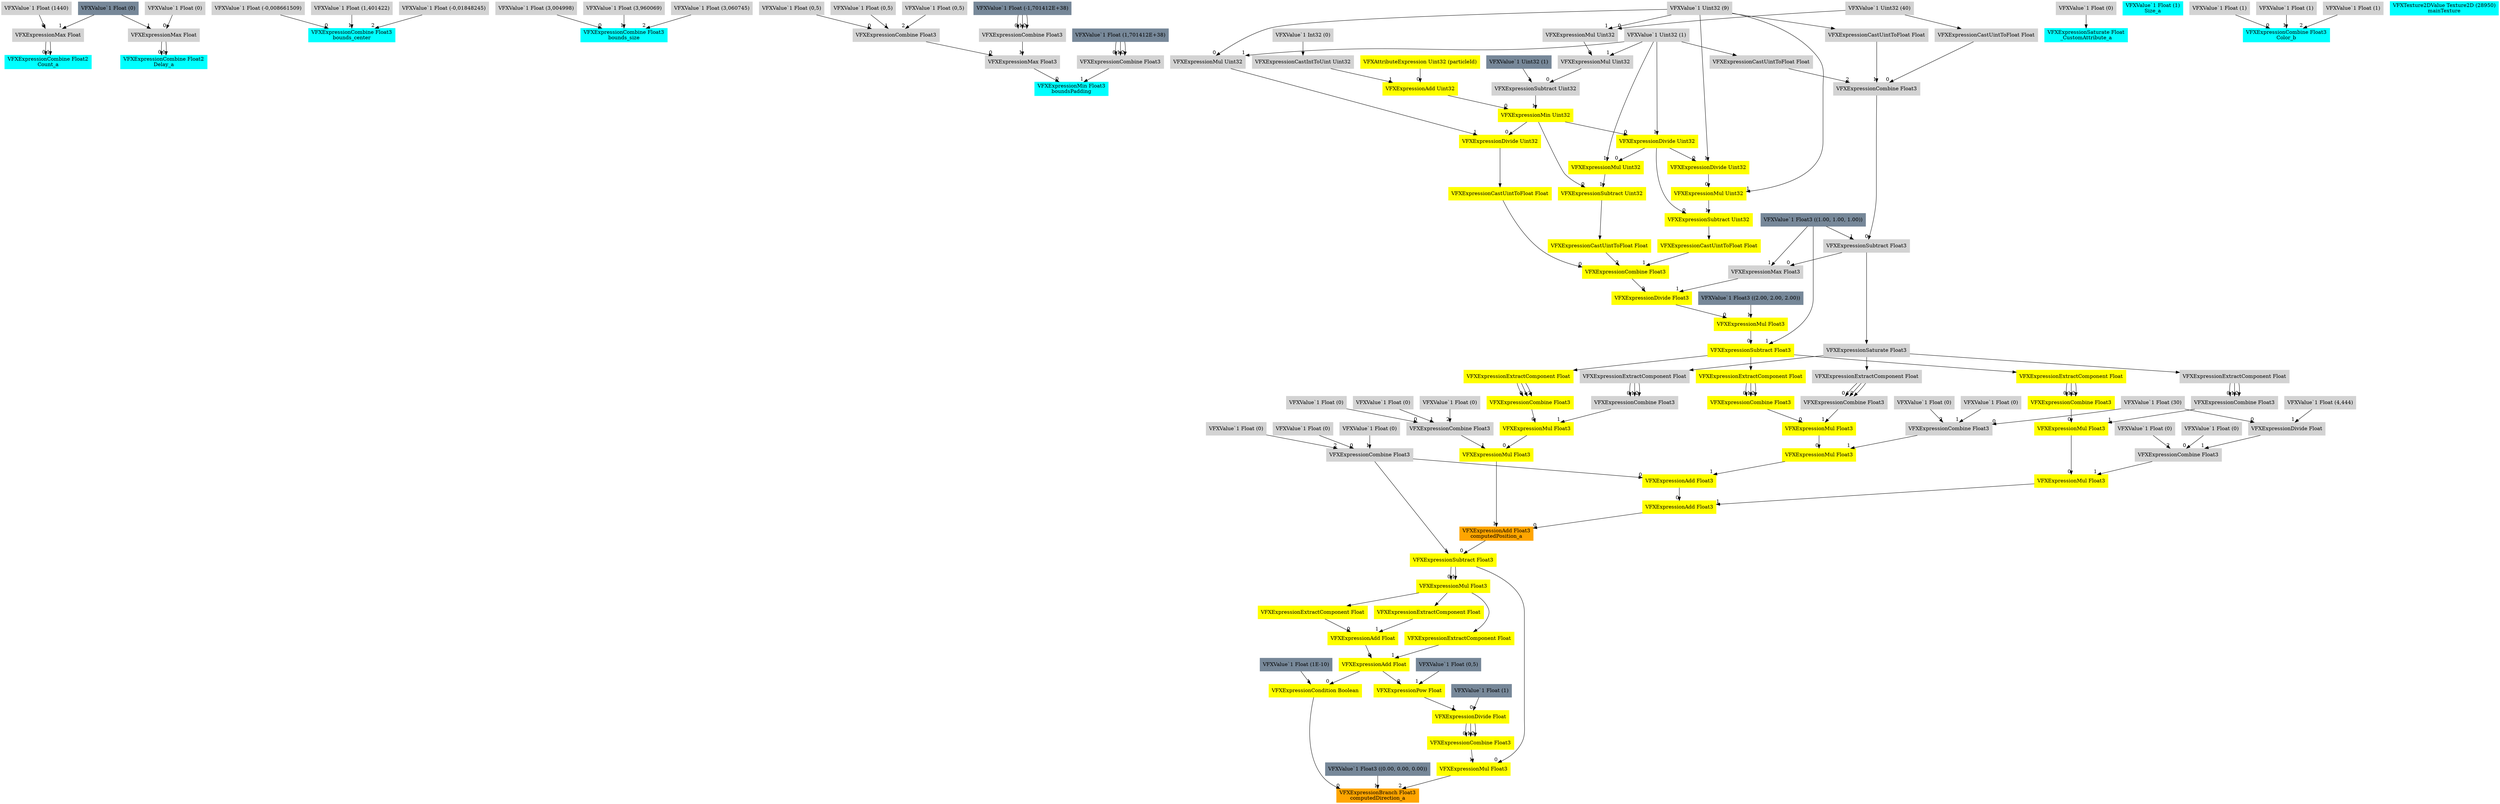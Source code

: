 digraph G {
node0 [shape="box" color="cyan" style="filled" label="VFXExpressionCombine Float2
Count_a"]
node1 [shape="box" color="lightgray" style="filled" label="VFXExpressionMax Float"]
node2 [shape="box" color="lightgray" style="filled" label="VFXValue`1 Float (1440)"]
node3 [shape="box" color="lightslategray" style="filled" label="VFXValue`1 Float (0)"]
node4 [shape="box" color="cyan" style="filled" label="VFXExpressionCombine Float2
Delay_a"]
node5 [shape="box" color="lightgray" style="filled" label="VFXExpressionMax Float"]
node6 [shape="box" color="lightgray" style="filled" label="VFXValue`1 Float (0)"]
node7 [shape="box" color="cyan" style="filled" label="VFXExpressionCombine Float3
bounds_center"]
node8 [shape="box" color="lightgray" style="filled" label="VFXValue`1 Float (-0,008661509)"]
node9 [shape="box" color="lightgray" style="filled" label="VFXValue`1 Float (1,401422)"]
node10 [shape="box" color="lightgray" style="filled" label="VFXValue`1 Float (-0,01848245)"]
node11 [shape="box" color="cyan" style="filled" label="VFXExpressionCombine Float3
bounds_size"]
node12 [shape="box" color="lightgray" style="filled" label="VFXValue`1 Float (3,004998)"]
node13 [shape="box" color="lightgray" style="filled" label="VFXValue`1 Float (3,960069)"]
node14 [shape="box" color="lightgray" style="filled" label="VFXValue`1 Float (3,060745)"]
node15 [shape="box" color="cyan" style="filled" label="VFXExpressionMin Float3
boundsPadding"]
node16 [shape="box" color="lightgray" style="filled" label="VFXExpressionMax Float3"]
node17 [shape="box" color="lightgray" style="filled" label="VFXExpressionCombine Float3"]
node18 [shape="box" color="lightgray" style="filled" label="VFXValue`1 Float (0,5)"]
node19 [shape="box" color="lightgray" style="filled" label="VFXValue`1 Float (0,5)"]
node20 [shape="box" color="lightgray" style="filled" label="VFXValue`1 Float (0,5)"]
node21 [shape="box" color="lightgray" style="filled" label="VFXExpressionCombine Float3"]
node22 [shape="box" color="lightslategray" style="filled" label="VFXValue`1 Float (-1,701412E+38)"]
node23 [shape="box" color="lightgray" style="filled" label="VFXExpressionCombine Float3"]
node24 [shape="box" color="lightslategray" style="filled" label="VFXValue`1 Float (1,701412E+38)"]
node25 [shape="box" color="orange" style="filled" label="VFXExpressionAdd Float3
computedPosition_a"]
node26 [shape="box" color="yellow" style="filled" label="VFXExpressionAdd Float3"]
node27 [shape="box" color="yellow" style="filled" label="VFXExpressionAdd Float3"]
node28 [shape="box" color="lightgray" style="filled" label="VFXExpressionCombine Float3"]
node29 [shape="box" color="lightgray" style="filled" label="VFXValue`1 Float (0)"]
node30 [shape="box" color="lightgray" style="filled" label="VFXValue`1 Float (0)"]
node31 [shape="box" color="lightgray" style="filled" label="VFXValue`1 Float (0)"]
node32 [shape="box" color="yellow" style="filled" label="VFXExpressionMul Float3"]
node33 [shape="box" color="yellow" style="filled" label="VFXExpressionMul Float3"]
node34 [shape="box" color="yellow" style="filled" label="VFXExpressionCombine Float3"]
node35 [shape="box" color="yellow" style="filled" label="VFXExpressionExtractComponent Float"]
node36 [shape="box" color="yellow" style="filled" label="VFXExpressionSubtract Float3"]
node37 [shape="box" color="yellow" style="filled" label="VFXExpressionMul Float3"]
node38 [shape="box" color="yellow" style="filled" label="VFXExpressionDivide Float3"]
node39 [shape="box" color="yellow" style="filled" label="VFXExpressionCombine Float3"]
node40 [shape="box" color="yellow" style="filled" label="VFXExpressionCastUintToFloat Float"]
node41 [shape="box" color="yellow" style="filled" label="VFXExpressionDivide Uint32"]
node42 [shape="box" color="yellow" style="filled" label="VFXExpressionMin Uint32"]
node43 [shape="box" color="yellow" style="filled" label="VFXExpressionAdd Uint32"]
node44 [shape="box" color="yellow" style="filled" label="VFXAttributeExpression Uint32 (particleId)"]
node45 [shape="box" color="lightgray" style="filled" label="VFXExpressionCastIntToUint Uint32"]
node46 [shape="box" color="lightgray" style="filled" label="VFXValue`1 Int32 (0)"]
node47 [shape="box" color="lightgray" style="filled" label="VFXExpressionSubtract Uint32"]
node48 [shape="box" color="lightgray" style="filled" label="VFXExpressionMul Uint32"]
node49 [shape="box" color="lightgray" style="filled" label="VFXExpressionMul Uint32"]
node50 [shape="box" color="lightgray" style="filled" label="VFXValue`1 Uint32 (40)"]
node51 [shape="box" color="lightgray" style="filled" label="VFXValue`1 Uint32 (9)"]
node52 [shape="box" color="lightgray" style="filled" label="VFXValue`1 Uint32 (1)"]
node53 [shape="box" color="lightslategray" style="filled" label="VFXValue`1 Uint32 (1)"]
node54 [shape="box" color="lightgray" style="filled" label="VFXExpressionMul Uint32"]
node55 [shape="box" color="yellow" style="filled" label="VFXExpressionCastUintToFloat Float"]
node56 [shape="box" color="yellow" style="filled" label="VFXExpressionSubtract Uint32"]
node57 [shape="box" color="yellow" style="filled" label="VFXExpressionDivide Uint32"]
node58 [shape="box" color="yellow" style="filled" label="VFXExpressionMul Uint32"]
node59 [shape="box" color="yellow" style="filled" label="VFXExpressionDivide Uint32"]
node60 [shape="box" color="yellow" style="filled" label="VFXExpressionCastUintToFloat Float"]
node61 [shape="box" color="yellow" style="filled" label="VFXExpressionSubtract Uint32"]
node62 [shape="box" color="yellow" style="filled" label="VFXExpressionMul Uint32"]
node63 [shape="box" color="lightgray" style="filled" label="VFXExpressionMax Float3"]
node64 [shape="box" color="lightgray" style="filled" label="VFXExpressionSubtract Float3"]
node65 [shape="box" color="lightgray" style="filled" label="VFXExpressionCombine Float3"]
node66 [shape="box" color="lightgray" style="filled" label="VFXExpressionCastUintToFloat Float"]
node67 [shape="box" color="lightgray" style="filled" label="VFXExpressionCastUintToFloat Float"]
node68 [shape="box" color="lightgray" style="filled" label="VFXExpressionCastUintToFloat Float"]
node69 [shape="box" color="lightslategray" style="filled" label="VFXValue`1 Float3 ((1.00, 1.00, 1.00))"]
node70 [shape="box" color="lightslategray" style="filled" label="VFXValue`1 Float3 ((2.00, 2.00, 2.00))"]
node71 [shape="box" color="lightgray" style="filled" label="VFXExpressionCombine Float3"]
node72 [shape="box" color="lightgray" style="filled" label="VFXExpressionExtractComponent Float"]
node73 [shape="box" color="lightgray" style="filled" label="VFXExpressionSaturate Float3"]
node74 [shape="box" color="lightgray" style="filled" label="VFXExpressionCombine Float3"]
node75 [shape="box" color="lightgray" style="filled" label="VFXValue`1 Float (30)"]
node76 [shape="box" color="lightgray" style="filled" label="VFXValue`1 Float (0)"]
node77 [shape="box" color="lightgray" style="filled" label="VFXValue`1 Float (0)"]
node78 [shape="box" color="yellow" style="filled" label="VFXExpressionMul Float3"]
node79 [shape="box" color="yellow" style="filled" label="VFXExpressionMul Float3"]
node80 [shape="box" color="yellow" style="filled" label="VFXExpressionCombine Float3"]
node81 [shape="box" color="yellow" style="filled" label="VFXExpressionExtractComponent Float"]
node82 [shape="box" color="lightgray" style="filled" label="VFXExpressionCombine Float3"]
node83 [shape="box" color="lightgray" style="filled" label="VFXExpressionExtractComponent Float"]
node84 [shape="box" color="lightgray" style="filled" label="VFXExpressionCombine Float3"]
node85 [shape="box" color="lightgray" style="filled" label="VFXValue`1 Float (0)"]
node86 [shape="box" color="lightgray" style="filled" label="VFXExpressionDivide Float"]
node87 [shape="box" color="lightgray" style="filled" label="VFXValue`1 Float (4,444)"]
node88 [shape="box" color="lightgray" style="filled" label="VFXValue`1 Float (0)"]
node89 [shape="box" color="yellow" style="filled" label="VFXExpressionMul Float3"]
node90 [shape="box" color="yellow" style="filled" label="VFXExpressionMul Float3"]
node91 [shape="box" color="yellow" style="filled" label="VFXExpressionCombine Float3"]
node92 [shape="box" color="yellow" style="filled" label="VFXExpressionExtractComponent Float"]
node93 [shape="box" color="lightgray" style="filled" label="VFXExpressionCombine Float3"]
node94 [shape="box" color="lightgray" style="filled" label="VFXExpressionExtractComponent Float"]
node95 [shape="box" color="lightgray" style="filled" label="VFXExpressionCombine Float3"]
node96 [shape="box" color="lightgray" style="filled" label="VFXValue`1 Float (0)"]
node97 [shape="box" color="lightgray" style="filled" label="VFXValue`1 Float (0)"]
node98 [shape="box" color="lightgray" style="filled" label="VFXValue`1 Float (0)"]
node99 [shape="box" color="orange" style="filled" label="VFXExpressionBranch Float3
computedDirection_a"]
node100 [shape="box" color="yellow" style="filled" label="VFXExpressionCondition Boolean"]
node101 [shape="box" color="yellow" style="filled" label="VFXExpressionAdd Float"]
node102 [shape="box" color="yellow" style="filled" label="VFXExpressionAdd Float"]
node103 [shape="box" color="yellow" style="filled" label="VFXExpressionExtractComponent Float"]
node104 [shape="box" color="yellow" style="filled" label="VFXExpressionMul Float3"]
node105 [shape="box" color="yellow" style="filled" label="VFXExpressionSubtract Float3"]
node106 [shape="box" color="yellow" style="filled" label="VFXExpressionExtractComponent Float"]
node107 [shape="box" color="yellow" style="filled" label="VFXExpressionExtractComponent Float"]
node108 [shape="box" color="lightslategray" style="filled" label="VFXValue`1 Float (1E-10)"]
node109 [shape="box" color="lightslategray" style="filled" label="VFXValue`1 Float3 ((0.00, 0.00, 0.00))"]
node110 [shape="box" color="yellow" style="filled" label="VFXExpressionMul Float3"]
node111 [shape="box" color="yellow" style="filled" label="VFXExpressionCombine Float3"]
node112 [shape="box" color="yellow" style="filled" label="VFXExpressionDivide Float"]
node113 [shape="box" color="lightslategray" style="filled" label="VFXValue`1 Float (1)"]
node114 [shape="box" color="yellow" style="filled" label="VFXExpressionPow Float"]
node115 [shape="box" color="lightslategray" style="filled" label="VFXValue`1 Float (0,5)"]
node116 [shape="box" color="cyan" style="filled" label="VFXExpressionSaturate Float
_CustomAttribute_a"]
node117 [shape="box" color="lightgray" style="filled" label="VFXValue`1 Float (0)"]
node118 [shape="box" color="cyan" style="filled" label="VFXValue`1 Float (1)
Size_a"]
node119 [shape="box" color="cyan" style="filled" label="VFXExpressionCombine Float3
Color_b"]
node120 [shape="box" color="lightgray" style="filled" label="VFXValue`1 Float (1)"]
node121 [shape="box" color="lightgray" style="filled" label="VFXValue`1 Float (1)"]
node122 [shape="box" color="lightgray" style="filled" label="VFXValue`1 Float (1)"]
node123 [shape="box" color="cyan" style="filled" label="VFXTexture2DValue Texture2D (28950)
mainTexture"]
node1 -> node0 [headlabel="0"]
node1 -> node0 [headlabel="1"]
node2 -> node1 [headlabel="0"]
node3 -> node1 [headlabel="1"]
node5 -> node4 [headlabel="0"]
node5 -> node4 [headlabel="1"]
node6 -> node5 [headlabel="0"]
node3 -> node5 [headlabel="1"]
node8 -> node7 [headlabel="0"]
node9 -> node7 [headlabel="1"]
node10 -> node7 [headlabel="2"]
node12 -> node11 [headlabel="0"]
node13 -> node11 [headlabel="1"]
node14 -> node11 [headlabel="2"]
node16 -> node15 [headlabel="0"]
node23 -> node15 [headlabel="1"]
node17 -> node16 [headlabel="0"]
node21 -> node16 [headlabel="1"]
node18 -> node17 [headlabel="0"]
node19 -> node17 [headlabel="1"]
node20 -> node17 [headlabel="2"]
node22 -> node21 [headlabel="0"]
node22 -> node21 [headlabel="1"]
node22 -> node21 [headlabel="2"]
node24 -> node23 [headlabel="0"]
node24 -> node23 [headlabel="1"]
node24 -> node23 [headlabel="2"]
node26 -> node25 [headlabel="0"]
node89 -> node25 [headlabel="1"]
node27 -> node26 [headlabel="0"]
node78 -> node26 [headlabel="1"]
node28 -> node27 [headlabel="0"]
node32 -> node27 [headlabel="1"]
node29 -> node28 [headlabel="0"]
node30 -> node28 [headlabel="1"]
node31 -> node28 [headlabel="2"]
node33 -> node32 [headlabel="0"]
node74 -> node32 [headlabel="1"]
node34 -> node33 [headlabel="0"]
node71 -> node33 [headlabel="1"]
node35 -> node34 [headlabel="0"]
node35 -> node34 [headlabel="1"]
node35 -> node34 [headlabel="2"]
node36 -> node35 
node37 -> node36 [headlabel="0"]
node69 -> node36 [headlabel="1"]
node38 -> node37 [headlabel="0"]
node70 -> node37 [headlabel="1"]
node39 -> node38 [headlabel="0"]
node63 -> node38 [headlabel="1"]
node40 -> node39 [headlabel="0"]
node55 -> node39 [headlabel="1"]
node60 -> node39 [headlabel="2"]
node41 -> node40 
node42 -> node41 [headlabel="0"]
node54 -> node41 [headlabel="1"]
node43 -> node42 [headlabel="0"]
node47 -> node42 [headlabel="1"]
node44 -> node43 [headlabel="0"]
node45 -> node43 [headlabel="1"]
node46 -> node45 
node48 -> node47 [headlabel="0"]
node53 -> node47 [headlabel="1"]
node49 -> node48 [headlabel="0"]
node52 -> node48 [headlabel="1"]
node50 -> node49 [headlabel="0"]
node51 -> node49 [headlabel="1"]
node51 -> node54 [headlabel="0"]
node52 -> node54 [headlabel="1"]
node56 -> node55 
node57 -> node56 [headlabel="0"]
node58 -> node56 [headlabel="1"]
node42 -> node57 [headlabel="0"]
node52 -> node57 [headlabel="1"]
node59 -> node58 [headlabel="0"]
node51 -> node58 [headlabel="1"]
node57 -> node59 [headlabel="0"]
node51 -> node59 [headlabel="1"]
node61 -> node60 
node42 -> node61 [headlabel="0"]
node62 -> node61 [headlabel="1"]
node57 -> node62 [headlabel="0"]
node52 -> node62 [headlabel="1"]
node64 -> node63 [headlabel="0"]
node69 -> node63 [headlabel="1"]
node65 -> node64 [headlabel="0"]
node69 -> node64 [headlabel="1"]
node66 -> node65 [headlabel="0"]
node67 -> node65 [headlabel="1"]
node68 -> node65 [headlabel="2"]
node50 -> node66 
node51 -> node67 
node52 -> node68 
node72 -> node71 [headlabel="0"]
node72 -> node71 [headlabel="1"]
node72 -> node71 [headlabel="2"]
node73 -> node72 
node64 -> node73 
node75 -> node74 [headlabel="0"]
node76 -> node74 [headlabel="1"]
node77 -> node74 [headlabel="2"]
node79 -> node78 [headlabel="0"]
node84 -> node78 [headlabel="1"]
node80 -> node79 [headlabel="0"]
node82 -> node79 [headlabel="1"]
node81 -> node80 [headlabel="0"]
node81 -> node80 [headlabel="1"]
node81 -> node80 [headlabel="2"]
node36 -> node81 
node83 -> node82 [headlabel="0"]
node83 -> node82 [headlabel="1"]
node83 -> node82 [headlabel="2"]
node73 -> node83 
node85 -> node84 [headlabel="0"]
node86 -> node84 [headlabel="1"]
node88 -> node84 [headlabel="2"]
node75 -> node86 [headlabel="0"]
node87 -> node86 [headlabel="1"]
node90 -> node89 [headlabel="0"]
node95 -> node89 [headlabel="1"]
node91 -> node90 [headlabel="0"]
node93 -> node90 [headlabel="1"]
node92 -> node91 [headlabel="0"]
node92 -> node91 [headlabel="1"]
node92 -> node91 [headlabel="2"]
node36 -> node92 
node94 -> node93 [headlabel="0"]
node94 -> node93 [headlabel="1"]
node94 -> node93 [headlabel="2"]
node73 -> node94 
node96 -> node95 [headlabel="0"]
node97 -> node95 [headlabel="1"]
node98 -> node95 [headlabel="2"]
node100 -> node99 [headlabel="0"]
node109 -> node99 [headlabel="1"]
node110 -> node99 [headlabel="2"]
node101 -> node100 [headlabel="0"]
node108 -> node100 [headlabel="1"]
node102 -> node101 [headlabel="0"]
node107 -> node101 [headlabel="1"]
node103 -> node102 [headlabel="0"]
node106 -> node102 [headlabel="1"]
node104 -> node103 
node105 -> node104 [headlabel="0"]
node105 -> node104 [headlabel="1"]
node25 -> node105 [headlabel="0"]
node28 -> node105 [headlabel="1"]
node104 -> node106 
node104 -> node107 
node105 -> node110 [headlabel="0"]
node111 -> node110 [headlabel="1"]
node112 -> node111 [headlabel="0"]
node112 -> node111 [headlabel="1"]
node112 -> node111 [headlabel="2"]
node113 -> node112 [headlabel="0"]
node114 -> node112 [headlabel="1"]
node101 -> node114 [headlabel="0"]
node115 -> node114 [headlabel="1"]
node117 -> node116 
node120 -> node119 [headlabel="0"]
node121 -> node119 [headlabel="1"]
node122 -> node119 [headlabel="2"]
}
